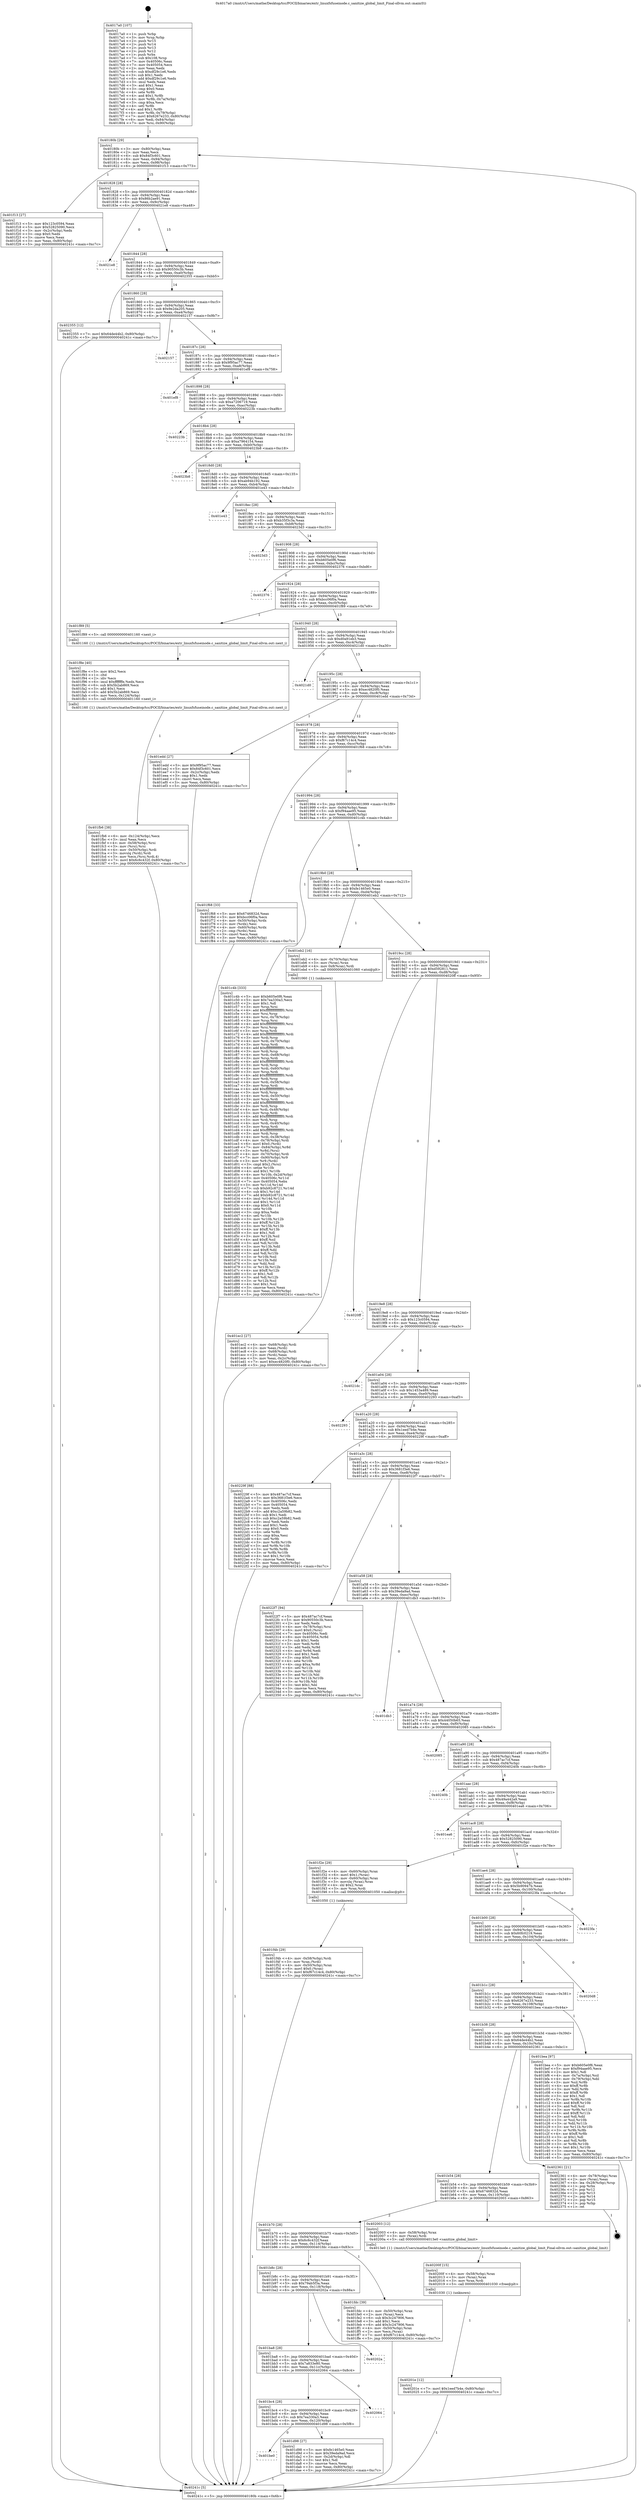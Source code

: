 digraph "0x4017a0" {
  label = "0x4017a0 (/mnt/c/Users/mathe/Desktop/tcc/POCII/binaries/extr_linuxfsfuseinode.c_sanitize_global_limit_Final-ollvm.out::main(0))"
  labelloc = "t"
  node[shape=record]

  Entry [label="",width=0.3,height=0.3,shape=circle,fillcolor=black,style=filled]
  "0x40180b" [label="{
     0x40180b [29]\l
     | [instrs]\l
     &nbsp;&nbsp;0x40180b \<+3\>: mov -0x80(%rbp),%eax\l
     &nbsp;&nbsp;0x40180e \<+2\>: mov %eax,%ecx\l
     &nbsp;&nbsp;0x401810 \<+6\>: sub $0x84f3c601,%ecx\l
     &nbsp;&nbsp;0x401816 \<+6\>: mov %eax,-0x94(%rbp)\l
     &nbsp;&nbsp;0x40181c \<+6\>: mov %ecx,-0x98(%rbp)\l
     &nbsp;&nbsp;0x401822 \<+6\>: je 0000000000401f13 \<main+0x773\>\l
  }"]
  "0x401f13" [label="{
     0x401f13 [27]\l
     | [instrs]\l
     &nbsp;&nbsp;0x401f13 \<+5\>: mov $0x123c0594,%eax\l
     &nbsp;&nbsp;0x401f18 \<+5\>: mov $0x52825090,%ecx\l
     &nbsp;&nbsp;0x401f1d \<+3\>: mov -0x2c(%rbp),%edx\l
     &nbsp;&nbsp;0x401f20 \<+3\>: cmp $0x0,%edx\l
     &nbsp;&nbsp;0x401f23 \<+3\>: cmove %ecx,%eax\l
     &nbsp;&nbsp;0x401f26 \<+3\>: mov %eax,-0x80(%rbp)\l
     &nbsp;&nbsp;0x401f29 \<+5\>: jmp 000000000040241c \<main+0xc7c\>\l
  }"]
  "0x401828" [label="{
     0x401828 [28]\l
     | [instrs]\l
     &nbsp;&nbsp;0x401828 \<+5\>: jmp 000000000040182d \<main+0x8d\>\l
     &nbsp;&nbsp;0x40182d \<+6\>: mov -0x94(%rbp),%eax\l
     &nbsp;&nbsp;0x401833 \<+5\>: sub $0x86b2ae91,%eax\l
     &nbsp;&nbsp;0x401838 \<+6\>: mov %eax,-0x9c(%rbp)\l
     &nbsp;&nbsp;0x40183e \<+6\>: je 00000000004021e8 \<main+0xa48\>\l
  }"]
  Exit [label="",width=0.3,height=0.3,shape=circle,fillcolor=black,style=filled,peripheries=2]
  "0x4021e8" [label="{
     0x4021e8\l
  }", style=dashed]
  "0x401844" [label="{
     0x401844 [28]\l
     | [instrs]\l
     &nbsp;&nbsp;0x401844 \<+5\>: jmp 0000000000401849 \<main+0xa9\>\l
     &nbsp;&nbsp;0x401849 \<+6\>: mov -0x94(%rbp),%eax\l
     &nbsp;&nbsp;0x40184f \<+5\>: sub $0x90550c3b,%eax\l
     &nbsp;&nbsp;0x401854 \<+6\>: mov %eax,-0xa0(%rbp)\l
     &nbsp;&nbsp;0x40185a \<+6\>: je 0000000000402355 \<main+0xbb5\>\l
  }"]
  "0x40201e" [label="{
     0x40201e [12]\l
     | [instrs]\l
     &nbsp;&nbsp;0x40201e \<+7\>: movl $0x1eed7b4e,-0x80(%rbp)\l
     &nbsp;&nbsp;0x402025 \<+5\>: jmp 000000000040241c \<main+0xc7c\>\l
  }"]
  "0x402355" [label="{
     0x402355 [12]\l
     | [instrs]\l
     &nbsp;&nbsp;0x402355 \<+7\>: movl $0x64de44b2,-0x80(%rbp)\l
     &nbsp;&nbsp;0x40235c \<+5\>: jmp 000000000040241c \<main+0xc7c\>\l
  }"]
  "0x401860" [label="{
     0x401860 [28]\l
     | [instrs]\l
     &nbsp;&nbsp;0x401860 \<+5\>: jmp 0000000000401865 \<main+0xc5\>\l
     &nbsp;&nbsp;0x401865 \<+6\>: mov -0x94(%rbp),%eax\l
     &nbsp;&nbsp;0x40186b \<+5\>: sub $0x9e2da205,%eax\l
     &nbsp;&nbsp;0x401870 \<+6\>: mov %eax,-0xa4(%rbp)\l
     &nbsp;&nbsp;0x401876 \<+6\>: je 0000000000402157 \<main+0x9b7\>\l
  }"]
  "0x40200f" [label="{
     0x40200f [15]\l
     | [instrs]\l
     &nbsp;&nbsp;0x40200f \<+4\>: mov -0x58(%rbp),%rax\l
     &nbsp;&nbsp;0x402013 \<+3\>: mov (%rax),%rax\l
     &nbsp;&nbsp;0x402016 \<+3\>: mov %rax,%rdi\l
     &nbsp;&nbsp;0x402019 \<+5\>: call 0000000000401030 \<free@plt\>\l
     | [calls]\l
     &nbsp;&nbsp;0x401030 \{1\} (unknown)\l
  }"]
  "0x402157" [label="{
     0x402157\l
  }", style=dashed]
  "0x40187c" [label="{
     0x40187c [28]\l
     | [instrs]\l
     &nbsp;&nbsp;0x40187c \<+5\>: jmp 0000000000401881 \<main+0xe1\>\l
     &nbsp;&nbsp;0x401881 \<+6\>: mov -0x94(%rbp),%eax\l
     &nbsp;&nbsp;0x401887 \<+5\>: sub $0x9f95ac77,%eax\l
     &nbsp;&nbsp;0x40188c \<+6\>: mov %eax,-0xa8(%rbp)\l
     &nbsp;&nbsp;0x401892 \<+6\>: je 0000000000401ef8 \<main+0x758\>\l
  }"]
  "0x401fb6" [label="{
     0x401fb6 [38]\l
     | [instrs]\l
     &nbsp;&nbsp;0x401fb6 \<+6\>: mov -0x124(%rbp),%ecx\l
     &nbsp;&nbsp;0x401fbc \<+3\>: imul %eax,%ecx\l
     &nbsp;&nbsp;0x401fbf \<+4\>: mov -0x58(%rbp),%rsi\l
     &nbsp;&nbsp;0x401fc3 \<+3\>: mov (%rsi),%rsi\l
     &nbsp;&nbsp;0x401fc6 \<+4\>: mov -0x50(%rbp),%rdi\l
     &nbsp;&nbsp;0x401fca \<+3\>: movslq (%rdi),%rdi\l
     &nbsp;&nbsp;0x401fcd \<+3\>: mov %ecx,(%rsi,%rdi,4)\l
     &nbsp;&nbsp;0x401fd0 \<+7\>: movl $0x6c6c432f,-0x80(%rbp)\l
     &nbsp;&nbsp;0x401fd7 \<+5\>: jmp 000000000040241c \<main+0xc7c\>\l
  }"]
  "0x401ef8" [label="{
     0x401ef8\l
  }", style=dashed]
  "0x401898" [label="{
     0x401898 [28]\l
     | [instrs]\l
     &nbsp;&nbsp;0x401898 \<+5\>: jmp 000000000040189d \<main+0xfd\>\l
     &nbsp;&nbsp;0x40189d \<+6\>: mov -0x94(%rbp),%eax\l
     &nbsp;&nbsp;0x4018a3 \<+5\>: sub $0xa7206719,%eax\l
     &nbsp;&nbsp;0x4018a8 \<+6\>: mov %eax,-0xac(%rbp)\l
     &nbsp;&nbsp;0x4018ae \<+6\>: je 000000000040223b \<main+0xa9b\>\l
  }"]
  "0x401f8e" [label="{
     0x401f8e [40]\l
     | [instrs]\l
     &nbsp;&nbsp;0x401f8e \<+5\>: mov $0x2,%ecx\l
     &nbsp;&nbsp;0x401f93 \<+1\>: cltd\l
     &nbsp;&nbsp;0x401f94 \<+2\>: idiv %ecx\l
     &nbsp;&nbsp;0x401f96 \<+6\>: imul $0xfffffffe,%edx,%ecx\l
     &nbsp;&nbsp;0x401f9c \<+6\>: sub $0x5b2ab869,%ecx\l
     &nbsp;&nbsp;0x401fa2 \<+3\>: add $0x1,%ecx\l
     &nbsp;&nbsp;0x401fa5 \<+6\>: add $0x5b2ab869,%ecx\l
     &nbsp;&nbsp;0x401fab \<+6\>: mov %ecx,-0x124(%rbp)\l
     &nbsp;&nbsp;0x401fb1 \<+5\>: call 0000000000401160 \<next_i\>\l
     | [calls]\l
     &nbsp;&nbsp;0x401160 \{1\} (/mnt/c/Users/mathe/Desktop/tcc/POCII/binaries/extr_linuxfsfuseinode.c_sanitize_global_limit_Final-ollvm.out::next_i)\l
  }"]
  "0x40223b" [label="{
     0x40223b\l
  }", style=dashed]
  "0x4018b4" [label="{
     0x4018b4 [28]\l
     | [instrs]\l
     &nbsp;&nbsp;0x4018b4 \<+5\>: jmp 00000000004018b9 \<main+0x119\>\l
     &nbsp;&nbsp;0x4018b9 \<+6\>: mov -0x94(%rbp),%eax\l
     &nbsp;&nbsp;0x4018bf \<+5\>: sub $0xa7964154,%eax\l
     &nbsp;&nbsp;0x4018c4 \<+6\>: mov %eax,-0xb0(%rbp)\l
     &nbsp;&nbsp;0x4018ca \<+6\>: je 00000000004023b8 \<main+0xc18\>\l
  }"]
  "0x401f4b" [label="{
     0x401f4b [29]\l
     | [instrs]\l
     &nbsp;&nbsp;0x401f4b \<+4\>: mov -0x58(%rbp),%rdi\l
     &nbsp;&nbsp;0x401f4f \<+3\>: mov %rax,(%rdi)\l
     &nbsp;&nbsp;0x401f52 \<+4\>: mov -0x50(%rbp),%rax\l
     &nbsp;&nbsp;0x401f56 \<+6\>: movl $0x0,(%rax)\l
     &nbsp;&nbsp;0x401f5c \<+7\>: movl $0xf67c14c4,-0x80(%rbp)\l
     &nbsp;&nbsp;0x401f63 \<+5\>: jmp 000000000040241c \<main+0xc7c\>\l
  }"]
  "0x4023b8" [label="{
     0x4023b8\l
  }", style=dashed]
  "0x4018d0" [label="{
     0x4018d0 [28]\l
     | [instrs]\l
     &nbsp;&nbsp;0x4018d0 \<+5\>: jmp 00000000004018d5 \<main+0x135\>\l
     &nbsp;&nbsp;0x4018d5 \<+6\>: mov -0x94(%rbp),%eax\l
     &nbsp;&nbsp;0x4018db \<+5\>: sub $0xab94b192,%eax\l
     &nbsp;&nbsp;0x4018e0 \<+6\>: mov %eax,-0xb4(%rbp)\l
     &nbsp;&nbsp;0x4018e6 \<+6\>: je 0000000000401e43 \<main+0x6a3\>\l
  }"]
  "0x401ec2" [label="{
     0x401ec2 [27]\l
     | [instrs]\l
     &nbsp;&nbsp;0x401ec2 \<+4\>: mov -0x68(%rbp),%rdi\l
     &nbsp;&nbsp;0x401ec6 \<+2\>: mov %eax,(%rdi)\l
     &nbsp;&nbsp;0x401ec8 \<+4\>: mov -0x68(%rbp),%rdi\l
     &nbsp;&nbsp;0x401ecc \<+2\>: mov (%rdi),%eax\l
     &nbsp;&nbsp;0x401ece \<+3\>: mov %eax,-0x2c(%rbp)\l
     &nbsp;&nbsp;0x401ed1 \<+7\>: movl $0xec4820f0,-0x80(%rbp)\l
     &nbsp;&nbsp;0x401ed8 \<+5\>: jmp 000000000040241c \<main+0xc7c\>\l
  }"]
  "0x401e43" [label="{
     0x401e43\l
  }", style=dashed]
  "0x4018ec" [label="{
     0x4018ec [28]\l
     | [instrs]\l
     &nbsp;&nbsp;0x4018ec \<+5\>: jmp 00000000004018f1 \<main+0x151\>\l
     &nbsp;&nbsp;0x4018f1 \<+6\>: mov -0x94(%rbp),%eax\l
     &nbsp;&nbsp;0x4018f7 \<+5\>: sub $0xb35f3c3a,%eax\l
     &nbsp;&nbsp;0x4018fc \<+6\>: mov %eax,-0xb8(%rbp)\l
     &nbsp;&nbsp;0x401902 \<+6\>: je 00000000004023d3 \<main+0xc33\>\l
  }"]
  "0x401be0" [label="{
     0x401be0\l
  }", style=dashed]
  "0x4023d3" [label="{
     0x4023d3\l
  }", style=dashed]
  "0x401908" [label="{
     0x401908 [28]\l
     | [instrs]\l
     &nbsp;&nbsp;0x401908 \<+5\>: jmp 000000000040190d \<main+0x16d\>\l
     &nbsp;&nbsp;0x40190d \<+6\>: mov -0x94(%rbp),%eax\l
     &nbsp;&nbsp;0x401913 \<+5\>: sub $0xb605e0f6,%eax\l
     &nbsp;&nbsp;0x401918 \<+6\>: mov %eax,-0xbc(%rbp)\l
     &nbsp;&nbsp;0x40191e \<+6\>: je 0000000000402376 \<main+0xbd6\>\l
  }"]
  "0x401d98" [label="{
     0x401d98 [27]\l
     | [instrs]\l
     &nbsp;&nbsp;0x401d98 \<+5\>: mov $0xfe1465e0,%eax\l
     &nbsp;&nbsp;0x401d9d \<+5\>: mov $0x39eda9ad,%ecx\l
     &nbsp;&nbsp;0x401da2 \<+3\>: mov -0x2d(%rbp),%dl\l
     &nbsp;&nbsp;0x401da5 \<+3\>: test $0x1,%dl\l
     &nbsp;&nbsp;0x401da8 \<+3\>: cmovne %ecx,%eax\l
     &nbsp;&nbsp;0x401dab \<+3\>: mov %eax,-0x80(%rbp)\l
     &nbsp;&nbsp;0x401dae \<+5\>: jmp 000000000040241c \<main+0xc7c\>\l
  }"]
  "0x402376" [label="{
     0x402376\l
  }", style=dashed]
  "0x401924" [label="{
     0x401924 [28]\l
     | [instrs]\l
     &nbsp;&nbsp;0x401924 \<+5\>: jmp 0000000000401929 \<main+0x189\>\l
     &nbsp;&nbsp;0x401929 \<+6\>: mov -0x94(%rbp),%eax\l
     &nbsp;&nbsp;0x40192f \<+5\>: sub $0xbcc06f0a,%eax\l
     &nbsp;&nbsp;0x401934 \<+6\>: mov %eax,-0xc0(%rbp)\l
     &nbsp;&nbsp;0x40193a \<+6\>: je 0000000000401f89 \<main+0x7e9\>\l
  }"]
  "0x401bc4" [label="{
     0x401bc4 [28]\l
     | [instrs]\l
     &nbsp;&nbsp;0x401bc4 \<+5\>: jmp 0000000000401bc9 \<main+0x429\>\l
     &nbsp;&nbsp;0x401bc9 \<+6\>: mov -0x94(%rbp),%eax\l
     &nbsp;&nbsp;0x401bcf \<+5\>: sub $0x7ea330a3,%eax\l
     &nbsp;&nbsp;0x401bd4 \<+6\>: mov %eax,-0x120(%rbp)\l
     &nbsp;&nbsp;0x401bda \<+6\>: je 0000000000401d98 \<main+0x5f8\>\l
  }"]
  "0x401f89" [label="{
     0x401f89 [5]\l
     | [instrs]\l
     &nbsp;&nbsp;0x401f89 \<+5\>: call 0000000000401160 \<next_i\>\l
     | [calls]\l
     &nbsp;&nbsp;0x401160 \{1\} (/mnt/c/Users/mathe/Desktop/tcc/POCII/binaries/extr_linuxfsfuseinode.c_sanitize_global_limit_Final-ollvm.out::next_i)\l
  }"]
  "0x401940" [label="{
     0x401940 [28]\l
     | [instrs]\l
     &nbsp;&nbsp;0x401940 \<+5\>: jmp 0000000000401945 \<main+0x1a5\>\l
     &nbsp;&nbsp;0x401945 \<+6\>: mov -0x94(%rbp),%eax\l
     &nbsp;&nbsp;0x40194b \<+5\>: sub $0xd0a91eb3,%eax\l
     &nbsp;&nbsp;0x401950 \<+6\>: mov %eax,-0xc4(%rbp)\l
     &nbsp;&nbsp;0x401956 \<+6\>: je 00000000004021d0 \<main+0xa30\>\l
  }"]
  "0x402064" [label="{
     0x402064\l
  }", style=dashed]
  "0x4021d0" [label="{
     0x4021d0\l
  }", style=dashed]
  "0x40195c" [label="{
     0x40195c [28]\l
     | [instrs]\l
     &nbsp;&nbsp;0x40195c \<+5\>: jmp 0000000000401961 \<main+0x1c1\>\l
     &nbsp;&nbsp;0x401961 \<+6\>: mov -0x94(%rbp),%eax\l
     &nbsp;&nbsp;0x401967 \<+5\>: sub $0xec4820f0,%eax\l
     &nbsp;&nbsp;0x40196c \<+6\>: mov %eax,-0xc8(%rbp)\l
     &nbsp;&nbsp;0x401972 \<+6\>: je 0000000000401edd \<main+0x73d\>\l
  }"]
  "0x401ba8" [label="{
     0x401ba8 [28]\l
     | [instrs]\l
     &nbsp;&nbsp;0x401ba8 \<+5\>: jmp 0000000000401bad \<main+0x40d\>\l
     &nbsp;&nbsp;0x401bad \<+6\>: mov -0x94(%rbp),%eax\l
     &nbsp;&nbsp;0x401bb3 \<+5\>: sub $0x7a833e80,%eax\l
     &nbsp;&nbsp;0x401bb8 \<+6\>: mov %eax,-0x11c(%rbp)\l
     &nbsp;&nbsp;0x401bbe \<+6\>: je 0000000000402064 \<main+0x8c4\>\l
  }"]
  "0x401edd" [label="{
     0x401edd [27]\l
     | [instrs]\l
     &nbsp;&nbsp;0x401edd \<+5\>: mov $0x9f95ac77,%eax\l
     &nbsp;&nbsp;0x401ee2 \<+5\>: mov $0x84f3c601,%ecx\l
     &nbsp;&nbsp;0x401ee7 \<+3\>: mov -0x2c(%rbp),%edx\l
     &nbsp;&nbsp;0x401eea \<+3\>: cmp $0x1,%edx\l
     &nbsp;&nbsp;0x401eed \<+3\>: cmovl %ecx,%eax\l
     &nbsp;&nbsp;0x401ef0 \<+3\>: mov %eax,-0x80(%rbp)\l
     &nbsp;&nbsp;0x401ef3 \<+5\>: jmp 000000000040241c \<main+0xc7c\>\l
  }"]
  "0x401978" [label="{
     0x401978 [28]\l
     | [instrs]\l
     &nbsp;&nbsp;0x401978 \<+5\>: jmp 000000000040197d \<main+0x1dd\>\l
     &nbsp;&nbsp;0x40197d \<+6\>: mov -0x94(%rbp),%eax\l
     &nbsp;&nbsp;0x401983 \<+5\>: sub $0xf67c14c4,%eax\l
     &nbsp;&nbsp;0x401988 \<+6\>: mov %eax,-0xcc(%rbp)\l
     &nbsp;&nbsp;0x40198e \<+6\>: je 0000000000401f68 \<main+0x7c8\>\l
  }"]
  "0x40202a" [label="{
     0x40202a\l
  }", style=dashed]
  "0x401f68" [label="{
     0x401f68 [33]\l
     | [instrs]\l
     &nbsp;&nbsp;0x401f68 \<+5\>: mov $0x6746832d,%eax\l
     &nbsp;&nbsp;0x401f6d \<+5\>: mov $0xbcc06f0a,%ecx\l
     &nbsp;&nbsp;0x401f72 \<+4\>: mov -0x50(%rbp),%rdx\l
     &nbsp;&nbsp;0x401f76 \<+2\>: mov (%rdx),%esi\l
     &nbsp;&nbsp;0x401f78 \<+4\>: mov -0x60(%rbp),%rdx\l
     &nbsp;&nbsp;0x401f7c \<+2\>: cmp (%rdx),%esi\l
     &nbsp;&nbsp;0x401f7e \<+3\>: cmovl %ecx,%eax\l
     &nbsp;&nbsp;0x401f81 \<+3\>: mov %eax,-0x80(%rbp)\l
     &nbsp;&nbsp;0x401f84 \<+5\>: jmp 000000000040241c \<main+0xc7c\>\l
  }"]
  "0x401994" [label="{
     0x401994 [28]\l
     | [instrs]\l
     &nbsp;&nbsp;0x401994 \<+5\>: jmp 0000000000401999 \<main+0x1f9\>\l
     &nbsp;&nbsp;0x401999 \<+6\>: mov -0x94(%rbp),%eax\l
     &nbsp;&nbsp;0x40199f \<+5\>: sub $0xf94aae95,%eax\l
     &nbsp;&nbsp;0x4019a4 \<+6\>: mov %eax,-0xd0(%rbp)\l
     &nbsp;&nbsp;0x4019aa \<+6\>: je 0000000000401c4b \<main+0x4ab\>\l
  }"]
  "0x401b8c" [label="{
     0x401b8c [28]\l
     | [instrs]\l
     &nbsp;&nbsp;0x401b8c \<+5\>: jmp 0000000000401b91 \<main+0x3f1\>\l
     &nbsp;&nbsp;0x401b91 \<+6\>: mov -0x94(%rbp),%eax\l
     &nbsp;&nbsp;0x401b97 \<+5\>: sub $0x79ab5f3a,%eax\l
     &nbsp;&nbsp;0x401b9c \<+6\>: mov %eax,-0x118(%rbp)\l
     &nbsp;&nbsp;0x401ba2 \<+6\>: je 000000000040202a \<main+0x88a\>\l
  }"]
  "0x401c4b" [label="{
     0x401c4b [333]\l
     | [instrs]\l
     &nbsp;&nbsp;0x401c4b \<+5\>: mov $0xb605e0f6,%eax\l
     &nbsp;&nbsp;0x401c50 \<+5\>: mov $0x7ea330a3,%ecx\l
     &nbsp;&nbsp;0x401c55 \<+2\>: mov $0x1,%dl\l
     &nbsp;&nbsp;0x401c57 \<+3\>: mov %rsp,%rsi\l
     &nbsp;&nbsp;0x401c5a \<+4\>: add $0xfffffffffffffff0,%rsi\l
     &nbsp;&nbsp;0x401c5e \<+3\>: mov %rsi,%rsp\l
     &nbsp;&nbsp;0x401c61 \<+4\>: mov %rsi,-0x78(%rbp)\l
     &nbsp;&nbsp;0x401c65 \<+3\>: mov %rsp,%rsi\l
     &nbsp;&nbsp;0x401c68 \<+4\>: add $0xfffffffffffffff0,%rsi\l
     &nbsp;&nbsp;0x401c6c \<+3\>: mov %rsi,%rsp\l
     &nbsp;&nbsp;0x401c6f \<+3\>: mov %rsp,%rdi\l
     &nbsp;&nbsp;0x401c72 \<+4\>: add $0xfffffffffffffff0,%rdi\l
     &nbsp;&nbsp;0x401c76 \<+3\>: mov %rdi,%rsp\l
     &nbsp;&nbsp;0x401c79 \<+4\>: mov %rdi,-0x70(%rbp)\l
     &nbsp;&nbsp;0x401c7d \<+3\>: mov %rsp,%rdi\l
     &nbsp;&nbsp;0x401c80 \<+4\>: add $0xfffffffffffffff0,%rdi\l
     &nbsp;&nbsp;0x401c84 \<+3\>: mov %rdi,%rsp\l
     &nbsp;&nbsp;0x401c87 \<+4\>: mov %rdi,-0x68(%rbp)\l
     &nbsp;&nbsp;0x401c8b \<+3\>: mov %rsp,%rdi\l
     &nbsp;&nbsp;0x401c8e \<+4\>: add $0xfffffffffffffff0,%rdi\l
     &nbsp;&nbsp;0x401c92 \<+3\>: mov %rdi,%rsp\l
     &nbsp;&nbsp;0x401c95 \<+4\>: mov %rdi,-0x60(%rbp)\l
     &nbsp;&nbsp;0x401c99 \<+3\>: mov %rsp,%rdi\l
     &nbsp;&nbsp;0x401c9c \<+4\>: add $0xfffffffffffffff0,%rdi\l
     &nbsp;&nbsp;0x401ca0 \<+3\>: mov %rdi,%rsp\l
     &nbsp;&nbsp;0x401ca3 \<+4\>: mov %rdi,-0x58(%rbp)\l
     &nbsp;&nbsp;0x401ca7 \<+3\>: mov %rsp,%rdi\l
     &nbsp;&nbsp;0x401caa \<+4\>: add $0xfffffffffffffff0,%rdi\l
     &nbsp;&nbsp;0x401cae \<+3\>: mov %rdi,%rsp\l
     &nbsp;&nbsp;0x401cb1 \<+4\>: mov %rdi,-0x50(%rbp)\l
     &nbsp;&nbsp;0x401cb5 \<+3\>: mov %rsp,%rdi\l
     &nbsp;&nbsp;0x401cb8 \<+4\>: add $0xfffffffffffffff0,%rdi\l
     &nbsp;&nbsp;0x401cbc \<+3\>: mov %rdi,%rsp\l
     &nbsp;&nbsp;0x401cbf \<+4\>: mov %rdi,-0x48(%rbp)\l
     &nbsp;&nbsp;0x401cc3 \<+3\>: mov %rsp,%rdi\l
     &nbsp;&nbsp;0x401cc6 \<+4\>: add $0xfffffffffffffff0,%rdi\l
     &nbsp;&nbsp;0x401cca \<+3\>: mov %rdi,%rsp\l
     &nbsp;&nbsp;0x401ccd \<+4\>: mov %rdi,-0x40(%rbp)\l
     &nbsp;&nbsp;0x401cd1 \<+3\>: mov %rsp,%rdi\l
     &nbsp;&nbsp;0x401cd4 \<+4\>: add $0xfffffffffffffff0,%rdi\l
     &nbsp;&nbsp;0x401cd8 \<+3\>: mov %rdi,%rsp\l
     &nbsp;&nbsp;0x401cdb \<+4\>: mov %rdi,-0x38(%rbp)\l
     &nbsp;&nbsp;0x401cdf \<+4\>: mov -0x78(%rbp),%rdi\l
     &nbsp;&nbsp;0x401ce3 \<+6\>: movl $0x0,(%rdi)\l
     &nbsp;&nbsp;0x401ce9 \<+7\>: mov -0x84(%rbp),%r8d\l
     &nbsp;&nbsp;0x401cf0 \<+3\>: mov %r8d,(%rsi)\l
     &nbsp;&nbsp;0x401cf3 \<+4\>: mov -0x70(%rbp),%rdi\l
     &nbsp;&nbsp;0x401cf7 \<+7\>: mov -0x90(%rbp),%r9\l
     &nbsp;&nbsp;0x401cfe \<+3\>: mov %r9,(%rdi)\l
     &nbsp;&nbsp;0x401d01 \<+3\>: cmpl $0x2,(%rsi)\l
     &nbsp;&nbsp;0x401d04 \<+4\>: setne %r10b\l
     &nbsp;&nbsp;0x401d08 \<+4\>: and $0x1,%r10b\l
     &nbsp;&nbsp;0x401d0c \<+4\>: mov %r10b,-0x2d(%rbp)\l
     &nbsp;&nbsp;0x401d10 \<+8\>: mov 0x40506c,%r11d\l
     &nbsp;&nbsp;0x401d18 \<+7\>: mov 0x405054,%ebx\l
     &nbsp;&nbsp;0x401d1f \<+3\>: mov %r11d,%r14d\l
     &nbsp;&nbsp;0x401d22 \<+7\>: sub $0xb92c8721,%r14d\l
     &nbsp;&nbsp;0x401d29 \<+4\>: sub $0x1,%r14d\l
     &nbsp;&nbsp;0x401d2d \<+7\>: add $0xb92c8721,%r14d\l
     &nbsp;&nbsp;0x401d34 \<+4\>: imul %r14d,%r11d\l
     &nbsp;&nbsp;0x401d38 \<+4\>: and $0x1,%r11d\l
     &nbsp;&nbsp;0x401d3c \<+4\>: cmp $0x0,%r11d\l
     &nbsp;&nbsp;0x401d40 \<+4\>: sete %r10b\l
     &nbsp;&nbsp;0x401d44 \<+3\>: cmp $0xa,%ebx\l
     &nbsp;&nbsp;0x401d47 \<+4\>: setl %r15b\l
     &nbsp;&nbsp;0x401d4b \<+3\>: mov %r10b,%r12b\l
     &nbsp;&nbsp;0x401d4e \<+4\>: xor $0xff,%r12b\l
     &nbsp;&nbsp;0x401d52 \<+3\>: mov %r15b,%r13b\l
     &nbsp;&nbsp;0x401d55 \<+4\>: xor $0xff,%r13b\l
     &nbsp;&nbsp;0x401d59 \<+3\>: xor $0x1,%dl\l
     &nbsp;&nbsp;0x401d5c \<+3\>: mov %r12b,%sil\l
     &nbsp;&nbsp;0x401d5f \<+4\>: and $0xff,%sil\l
     &nbsp;&nbsp;0x401d63 \<+3\>: and %dl,%r10b\l
     &nbsp;&nbsp;0x401d66 \<+3\>: mov %r13b,%dil\l
     &nbsp;&nbsp;0x401d69 \<+4\>: and $0xff,%dil\l
     &nbsp;&nbsp;0x401d6d \<+3\>: and %dl,%r15b\l
     &nbsp;&nbsp;0x401d70 \<+3\>: or %r10b,%sil\l
     &nbsp;&nbsp;0x401d73 \<+3\>: or %r15b,%dil\l
     &nbsp;&nbsp;0x401d76 \<+3\>: xor %dil,%sil\l
     &nbsp;&nbsp;0x401d79 \<+3\>: or %r13b,%r12b\l
     &nbsp;&nbsp;0x401d7c \<+4\>: xor $0xff,%r12b\l
     &nbsp;&nbsp;0x401d80 \<+3\>: or $0x1,%dl\l
     &nbsp;&nbsp;0x401d83 \<+3\>: and %dl,%r12b\l
     &nbsp;&nbsp;0x401d86 \<+3\>: or %r12b,%sil\l
     &nbsp;&nbsp;0x401d89 \<+4\>: test $0x1,%sil\l
     &nbsp;&nbsp;0x401d8d \<+3\>: cmovne %ecx,%eax\l
     &nbsp;&nbsp;0x401d90 \<+3\>: mov %eax,-0x80(%rbp)\l
     &nbsp;&nbsp;0x401d93 \<+5\>: jmp 000000000040241c \<main+0xc7c\>\l
  }"]
  "0x4019b0" [label="{
     0x4019b0 [28]\l
     | [instrs]\l
     &nbsp;&nbsp;0x4019b0 \<+5\>: jmp 00000000004019b5 \<main+0x215\>\l
     &nbsp;&nbsp;0x4019b5 \<+6\>: mov -0x94(%rbp),%eax\l
     &nbsp;&nbsp;0x4019bb \<+5\>: sub $0xfe1465e0,%eax\l
     &nbsp;&nbsp;0x4019c0 \<+6\>: mov %eax,-0xd4(%rbp)\l
     &nbsp;&nbsp;0x4019c6 \<+6\>: je 0000000000401eb2 \<main+0x712\>\l
  }"]
  "0x401fdc" [label="{
     0x401fdc [39]\l
     | [instrs]\l
     &nbsp;&nbsp;0x401fdc \<+4\>: mov -0x50(%rbp),%rax\l
     &nbsp;&nbsp;0x401fe0 \<+2\>: mov (%rax),%ecx\l
     &nbsp;&nbsp;0x401fe2 \<+6\>: sub $0x3c247906,%ecx\l
     &nbsp;&nbsp;0x401fe8 \<+3\>: add $0x1,%ecx\l
     &nbsp;&nbsp;0x401feb \<+6\>: add $0x3c247906,%ecx\l
     &nbsp;&nbsp;0x401ff1 \<+4\>: mov -0x50(%rbp),%rax\l
     &nbsp;&nbsp;0x401ff5 \<+2\>: mov %ecx,(%rax)\l
     &nbsp;&nbsp;0x401ff7 \<+7\>: movl $0xf67c14c4,-0x80(%rbp)\l
     &nbsp;&nbsp;0x401ffe \<+5\>: jmp 000000000040241c \<main+0xc7c\>\l
  }"]
  "0x401eb2" [label="{
     0x401eb2 [16]\l
     | [instrs]\l
     &nbsp;&nbsp;0x401eb2 \<+4\>: mov -0x70(%rbp),%rax\l
     &nbsp;&nbsp;0x401eb6 \<+3\>: mov (%rax),%rax\l
     &nbsp;&nbsp;0x401eb9 \<+4\>: mov 0x8(%rax),%rdi\l
     &nbsp;&nbsp;0x401ebd \<+5\>: call 0000000000401060 \<atoi@plt\>\l
     | [calls]\l
     &nbsp;&nbsp;0x401060 \{1\} (unknown)\l
  }"]
  "0x4019cc" [label="{
     0x4019cc [28]\l
     | [instrs]\l
     &nbsp;&nbsp;0x4019cc \<+5\>: jmp 00000000004019d1 \<main+0x231\>\l
     &nbsp;&nbsp;0x4019d1 \<+6\>: mov -0x94(%rbp),%eax\l
     &nbsp;&nbsp;0x4019d7 \<+5\>: sub $0xd592811,%eax\l
     &nbsp;&nbsp;0x4019dc \<+6\>: mov %eax,-0xd8(%rbp)\l
     &nbsp;&nbsp;0x4019e2 \<+6\>: je 00000000004020ff \<main+0x95f\>\l
  }"]
  "0x401b70" [label="{
     0x401b70 [28]\l
     | [instrs]\l
     &nbsp;&nbsp;0x401b70 \<+5\>: jmp 0000000000401b75 \<main+0x3d5\>\l
     &nbsp;&nbsp;0x401b75 \<+6\>: mov -0x94(%rbp),%eax\l
     &nbsp;&nbsp;0x401b7b \<+5\>: sub $0x6c6c432f,%eax\l
     &nbsp;&nbsp;0x401b80 \<+6\>: mov %eax,-0x114(%rbp)\l
     &nbsp;&nbsp;0x401b86 \<+6\>: je 0000000000401fdc \<main+0x83c\>\l
  }"]
  "0x4020ff" [label="{
     0x4020ff\l
  }", style=dashed]
  "0x4019e8" [label="{
     0x4019e8 [28]\l
     | [instrs]\l
     &nbsp;&nbsp;0x4019e8 \<+5\>: jmp 00000000004019ed \<main+0x24d\>\l
     &nbsp;&nbsp;0x4019ed \<+6\>: mov -0x94(%rbp),%eax\l
     &nbsp;&nbsp;0x4019f3 \<+5\>: sub $0x123c0594,%eax\l
     &nbsp;&nbsp;0x4019f8 \<+6\>: mov %eax,-0xdc(%rbp)\l
     &nbsp;&nbsp;0x4019fe \<+6\>: je 00000000004021dc \<main+0xa3c\>\l
  }"]
  "0x402003" [label="{
     0x402003 [12]\l
     | [instrs]\l
     &nbsp;&nbsp;0x402003 \<+4\>: mov -0x58(%rbp),%rax\l
     &nbsp;&nbsp;0x402007 \<+3\>: mov (%rax),%rdi\l
     &nbsp;&nbsp;0x40200a \<+5\>: call 00000000004013e0 \<sanitize_global_limit\>\l
     | [calls]\l
     &nbsp;&nbsp;0x4013e0 \{1\} (/mnt/c/Users/mathe/Desktop/tcc/POCII/binaries/extr_linuxfsfuseinode.c_sanitize_global_limit_Final-ollvm.out::sanitize_global_limit)\l
  }"]
  "0x4021dc" [label="{
     0x4021dc\l
  }", style=dashed]
  "0x401a04" [label="{
     0x401a04 [28]\l
     | [instrs]\l
     &nbsp;&nbsp;0x401a04 \<+5\>: jmp 0000000000401a09 \<main+0x269\>\l
     &nbsp;&nbsp;0x401a09 \<+6\>: mov -0x94(%rbp),%eax\l
     &nbsp;&nbsp;0x401a0f \<+5\>: sub $0x1453a489,%eax\l
     &nbsp;&nbsp;0x401a14 \<+6\>: mov %eax,-0xe0(%rbp)\l
     &nbsp;&nbsp;0x401a1a \<+6\>: je 0000000000402293 \<main+0xaf3\>\l
  }"]
  "0x401b54" [label="{
     0x401b54 [28]\l
     | [instrs]\l
     &nbsp;&nbsp;0x401b54 \<+5\>: jmp 0000000000401b59 \<main+0x3b9\>\l
     &nbsp;&nbsp;0x401b59 \<+6\>: mov -0x94(%rbp),%eax\l
     &nbsp;&nbsp;0x401b5f \<+5\>: sub $0x6746832d,%eax\l
     &nbsp;&nbsp;0x401b64 \<+6\>: mov %eax,-0x110(%rbp)\l
     &nbsp;&nbsp;0x401b6a \<+6\>: je 0000000000402003 \<main+0x863\>\l
  }"]
  "0x402293" [label="{
     0x402293\l
  }", style=dashed]
  "0x401a20" [label="{
     0x401a20 [28]\l
     | [instrs]\l
     &nbsp;&nbsp;0x401a20 \<+5\>: jmp 0000000000401a25 \<main+0x285\>\l
     &nbsp;&nbsp;0x401a25 \<+6\>: mov -0x94(%rbp),%eax\l
     &nbsp;&nbsp;0x401a2b \<+5\>: sub $0x1eed7b4e,%eax\l
     &nbsp;&nbsp;0x401a30 \<+6\>: mov %eax,-0xe4(%rbp)\l
     &nbsp;&nbsp;0x401a36 \<+6\>: je 000000000040229f \<main+0xaff\>\l
  }"]
  "0x402361" [label="{
     0x402361 [21]\l
     | [instrs]\l
     &nbsp;&nbsp;0x402361 \<+4\>: mov -0x78(%rbp),%rax\l
     &nbsp;&nbsp;0x402365 \<+2\>: mov (%rax),%eax\l
     &nbsp;&nbsp;0x402367 \<+4\>: lea -0x28(%rbp),%rsp\l
     &nbsp;&nbsp;0x40236b \<+1\>: pop %rbx\l
     &nbsp;&nbsp;0x40236c \<+2\>: pop %r12\l
     &nbsp;&nbsp;0x40236e \<+2\>: pop %r13\l
     &nbsp;&nbsp;0x402370 \<+2\>: pop %r14\l
     &nbsp;&nbsp;0x402372 \<+2\>: pop %r15\l
     &nbsp;&nbsp;0x402374 \<+1\>: pop %rbp\l
     &nbsp;&nbsp;0x402375 \<+1\>: ret\l
  }"]
  "0x40229f" [label="{
     0x40229f [88]\l
     | [instrs]\l
     &nbsp;&nbsp;0x40229f \<+5\>: mov $0x487ac7cf,%eax\l
     &nbsp;&nbsp;0x4022a4 \<+5\>: mov $0x3681f3e6,%ecx\l
     &nbsp;&nbsp;0x4022a9 \<+7\>: mov 0x40506c,%edx\l
     &nbsp;&nbsp;0x4022b0 \<+7\>: mov 0x405054,%esi\l
     &nbsp;&nbsp;0x4022b7 \<+2\>: mov %edx,%edi\l
     &nbsp;&nbsp;0x4022b9 \<+6\>: add $0xc2a59b82,%edi\l
     &nbsp;&nbsp;0x4022bf \<+3\>: sub $0x1,%edi\l
     &nbsp;&nbsp;0x4022c2 \<+6\>: sub $0xc2a59b82,%edi\l
     &nbsp;&nbsp;0x4022c8 \<+3\>: imul %edi,%edx\l
     &nbsp;&nbsp;0x4022cb \<+3\>: and $0x1,%edx\l
     &nbsp;&nbsp;0x4022ce \<+3\>: cmp $0x0,%edx\l
     &nbsp;&nbsp;0x4022d1 \<+4\>: sete %r8b\l
     &nbsp;&nbsp;0x4022d5 \<+3\>: cmp $0xa,%esi\l
     &nbsp;&nbsp;0x4022d8 \<+4\>: setl %r9b\l
     &nbsp;&nbsp;0x4022dc \<+3\>: mov %r8b,%r10b\l
     &nbsp;&nbsp;0x4022df \<+3\>: and %r9b,%r10b\l
     &nbsp;&nbsp;0x4022e2 \<+3\>: xor %r9b,%r8b\l
     &nbsp;&nbsp;0x4022e5 \<+3\>: or %r8b,%r10b\l
     &nbsp;&nbsp;0x4022e8 \<+4\>: test $0x1,%r10b\l
     &nbsp;&nbsp;0x4022ec \<+3\>: cmovne %ecx,%eax\l
     &nbsp;&nbsp;0x4022ef \<+3\>: mov %eax,-0x80(%rbp)\l
     &nbsp;&nbsp;0x4022f2 \<+5\>: jmp 000000000040241c \<main+0xc7c\>\l
  }"]
  "0x401a3c" [label="{
     0x401a3c [28]\l
     | [instrs]\l
     &nbsp;&nbsp;0x401a3c \<+5\>: jmp 0000000000401a41 \<main+0x2a1\>\l
     &nbsp;&nbsp;0x401a41 \<+6\>: mov -0x94(%rbp),%eax\l
     &nbsp;&nbsp;0x401a47 \<+5\>: sub $0x3681f3e6,%eax\l
     &nbsp;&nbsp;0x401a4c \<+6\>: mov %eax,-0xe8(%rbp)\l
     &nbsp;&nbsp;0x401a52 \<+6\>: je 00000000004022f7 \<main+0xb57\>\l
  }"]
  "0x4017a0" [label="{
     0x4017a0 [107]\l
     | [instrs]\l
     &nbsp;&nbsp;0x4017a0 \<+1\>: push %rbp\l
     &nbsp;&nbsp;0x4017a1 \<+3\>: mov %rsp,%rbp\l
     &nbsp;&nbsp;0x4017a4 \<+2\>: push %r15\l
     &nbsp;&nbsp;0x4017a6 \<+2\>: push %r14\l
     &nbsp;&nbsp;0x4017a8 \<+2\>: push %r13\l
     &nbsp;&nbsp;0x4017aa \<+2\>: push %r12\l
     &nbsp;&nbsp;0x4017ac \<+1\>: push %rbx\l
     &nbsp;&nbsp;0x4017ad \<+7\>: sub $0x108,%rsp\l
     &nbsp;&nbsp;0x4017b4 \<+7\>: mov 0x40506c,%eax\l
     &nbsp;&nbsp;0x4017bb \<+7\>: mov 0x405054,%ecx\l
     &nbsp;&nbsp;0x4017c2 \<+2\>: mov %eax,%edx\l
     &nbsp;&nbsp;0x4017c4 \<+6\>: sub $0xdf29c1e6,%edx\l
     &nbsp;&nbsp;0x4017ca \<+3\>: sub $0x1,%edx\l
     &nbsp;&nbsp;0x4017cd \<+6\>: add $0xdf29c1e6,%edx\l
     &nbsp;&nbsp;0x4017d3 \<+3\>: imul %edx,%eax\l
     &nbsp;&nbsp;0x4017d6 \<+3\>: and $0x1,%eax\l
     &nbsp;&nbsp;0x4017d9 \<+3\>: cmp $0x0,%eax\l
     &nbsp;&nbsp;0x4017dc \<+4\>: sete %r8b\l
     &nbsp;&nbsp;0x4017e0 \<+4\>: and $0x1,%r8b\l
     &nbsp;&nbsp;0x4017e4 \<+4\>: mov %r8b,-0x7a(%rbp)\l
     &nbsp;&nbsp;0x4017e8 \<+3\>: cmp $0xa,%ecx\l
     &nbsp;&nbsp;0x4017eb \<+4\>: setl %r8b\l
     &nbsp;&nbsp;0x4017ef \<+4\>: and $0x1,%r8b\l
     &nbsp;&nbsp;0x4017f3 \<+4\>: mov %r8b,-0x79(%rbp)\l
     &nbsp;&nbsp;0x4017f7 \<+7\>: movl $0x6267e233,-0x80(%rbp)\l
     &nbsp;&nbsp;0x4017fe \<+6\>: mov %edi,-0x84(%rbp)\l
     &nbsp;&nbsp;0x401804 \<+7\>: mov %rsi,-0x90(%rbp)\l
  }"]
  "0x4022f7" [label="{
     0x4022f7 [94]\l
     | [instrs]\l
     &nbsp;&nbsp;0x4022f7 \<+5\>: mov $0x487ac7cf,%eax\l
     &nbsp;&nbsp;0x4022fc \<+5\>: mov $0x90550c3b,%ecx\l
     &nbsp;&nbsp;0x402301 \<+2\>: xor %edx,%edx\l
     &nbsp;&nbsp;0x402303 \<+4\>: mov -0x78(%rbp),%rsi\l
     &nbsp;&nbsp;0x402307 \<+6\>: movl $0x0,(%rsi)\l
     &nbsp;&nbsp;0x40230d \<+7\>: mov 0x40506c,%edi\l
     &nbsp;&nbsp;0x402314 \<+8\>: mov 0x405054,%r8d\l
     &nbsp;&nbsp;0x40231c \<+3\>: sub $0x1,%edx\l
     &nbsp;&nbsp;0x40231f \<+3\>: mov %edi,%r9d\l
     &nbsp;&nbsp;0x402322 \<+3\>: add %edx,%r9d\l
     &nbsp;&nbsp;0x402325 \<+4\>: imul %r9d,%edi\l
     &nbsp;&nbsp;0x402329 \<+3\>: and $0x1,%edi\l
     &nbsp;&nbsp;0x40232c \<+3\>: cmp $0x0,%edi\l
     &nbsp;&nbsp;0x40232f \<+4\>: sete %r10b\l
     &nbsp;&nbsp;0x402333 \<+4\>: cmp $0xa,%r8d\l
     &nbsp;&nbsp;0x402337 \<+4\>: setl %r11b\l
     &nbsp;&nbsp;0x40233b \<+3\>: mov %r10b,%bl\l
     &nbsp;&nbsp;0x40233e \<+3\>: and %r11b,%bl\l
     &nbsp;&nbsp;0x402341 \<+3\>: xor %r11b,%r10b\l
     &nbsp;&nbsp;0x402344 \<+3\>: or %r10b,%bl\l
     &nbsp;&nbsp;0x402347 \<+3\>: test $0x1,%bl\l
     &nbsp;&nbsp;0x40234a \<+3\>: cmovne %ecx,%eax\l
     &nbsp;&nbsp;0x40234d \<+3\>: mov %eax,-0x80(%rbp)\l
     &nbsp;&nbsp;0x402350 \<+5\>: jmp 000000000040241c \<main+0xc7c\>\l
  }"]
  "0x401a58" [label="{
     0x401a58 [28]\l
     | [instrs]\l
     &nbsp;&nbsp;0x401a58 \<+5\>: jmp 0000000000401a5d \<main+0x2bd\>\l
     &nbsp;&nbsp;0x401a5d \<+6\>: mov -0x94(%rbp),%eax\l
     &nbsp;&nbsp;0x401a63 \<+5\>: sub $0x39eda9ad,%eax\l
     &nbsp;&nbsp;0x401a68 \<+6\>: mov %eax,-0xec(%rbp)\l
     &nbsp;&nbsp;0x401a6e \<+6\>: je 0000000000401db3 \<main+0x613\>\l
  }"]
  "0x40241c" [label="{
     0x40241c [5]\l
     | [instrs]\l
     &nbsp;&nbsp;0x40241c \<+5\>: jmp 000000000040180b \<main+0x6b\>\l
  }"]
  "0x401db3" [label="{
     0x401db3\l
  }", style=dashed]
  "0x401a74" [label="{
     0x401a74 [28]\l
     | [instrs]\l
     &nbsp;&nbsp;0x401a74 \<+5\>: jmp 0000000000401a79 \<main+0x2d9\>\l
     &nbsp;&nbsp;0x401a79 \<+6\>: mov -0x94(%rbp),%eax\l
     &nbsp;&nbsp;0x401a7f \<+5\>: sub $0x44050b65,%eax\l
     &nbsp;&nbsp;0x401a84 \<+6\>: mov %eax,-0xf0(%rbp)\l
     &nbsp;&nbsp;0x401a8a \<+6\>: je 0000000000402085 \<main+0x8e5\>\l
  }"]
  "0x401b38" [label="{
     0x401b38 [28]\l
     | [instrs]\l
     &nbsp;&nbsp;0x401b38 \<+5\>: jmp 0000000000401b3d \<main+0x39d\>\l
     &nbsp;&nbsp;0x401b3d \<+6\>: mov -0x94(%rbp),%eax\l
     &nbsp;&nbsp;0x401b43 \<+5\>: sub $0x64de44b2,%eax\l
     &nbsp;&nbsp;0x401b48 \<+6\>: mov %eax,-0x10c(%rbp)\l
     &nbsp;&nbsp;0x401b4e \<+6\>: je 0000000000402361 \<main+0xbc1\>\l
  }"]
  "0x402085" [label="{
     0x402085\l
  }", style=dashed]
  "0x401a90" [label="{
     0x401a90 [28]\l
     | [instrs]\l
     &nbsp;&nbsp;0x401a90 \<+5\>: jmp 0000000000401a95 \<main+0x2f5\>\l
     &nbsp;&nbsp;0x401a95 \<+6\>: mov -0x94(%rbp),%eax\l
     &nbsp;&nbsp;0x401a9b \<+5\>: sub $0x487ac7cf,%eax\l
     &nbsp;&nbsp;0x401aa0 \<+6\>: mov %eax,-0xf4(%rbp)\l
     &nbsp;&nbsp;0x401aa6 \<+6\>: je 000000000040240b \<main+0xc6b\>\l
  }"]
  "0x401bea" [label="{
     0x401bea [97]\l
     | [instrs]\l
     &nbsp;&nbsp;0x401bea \<+5\>: mov $0xb605e0f6,%eax\l
     &nbsp;&nbsp;0x401bef \<+5\>: mov $0xf94aae95,%ecx\l
     &nbsp;&nbsp;0x401bf4 \<+2\>: mov $0x1,%dl\l
     &nbsp;&nbsp;0x401bf6 \<+4\>: mov -0x7a(%rbp),%sil\l
     &nbsp;&nbsp;0x401bfa \<+4\>: mov -0x79(%rbp),%dil\l
     &nbsp;&nbsp;0x401bfe \<+3\>: mov %sil,%r8b\l
     &nbsp;&nbsp;0x401c01 \<+4\>: xor $0xff,%r8b\l
     &nbsp;&nbsp;0x401c05 \<+3\>: mov %dil,%r9b\l
     &nbsp;&nbsp;0x401c08 \<+4\>: xor $0xff,%r9b\l
     &nbsp;&nbsp;0x401c0c \<+3\>: xor $0x1,%dl\l
     &nbsp;&nbsp;0x401c0f \<+3\>: mov %r8b,%r10b\l
     &nbsp;&nbsp;0x401c12 \<+4\>: and $0xff,%r10b\l
     &nbsp;&nbsp;0x401c16 \<+3\>: and %dl,%sil\l
     &nbsp;&nbsp;0x401c19 \<+3\>: mov %r9b,%r11b\l
     &nbsp;&nbsp;0x401c1c \<+4\>: and $0xff,%r11b\l
     &nbsp;&nbsp;0x401c20 \<+3\>: and %dl,%dil\l
     &nbsp;&nbsp;0x401c23 \<+3\>: or %sil,%r10b\l
     &nbsp;&nbsp;0x401c26 \<+3\>: or %dil,%r11b\l
     &nbsp;&nbsp;0x401c29 \<+3\>: xor %r11b,%r10b\l
     &nbsp;&nbsp;0x401c2c \<+3\>: or %r9b,%r8b\l
     &nbsp;&nbsp;0x401c2f \<+4\>: xor $0xff,%r8b\l
     &nbsp;&nbsp;0x401c33 \<+3\>: or $0x1,%dl\l
     &nbsp;&nbsp;0x401c36 \<+3\>: and %dl,%r8b\l
     &nbsp;&nbsp;0x401c39 \<+3\>: or %r8b,%r10b\l
     &nbsp;&nbsp;0x401c3c \<+4\>: test $0x1,%r10b\l
     &nbsp;&nbsp;0x401c40 \<+3\>: cmovne %ecx,%eax\l
     &nbsp;&nbsp;0x401c43 \<+3\>: mov %eax,-0x80(%rbp)\l
     &nbsp;&nbsp;0x401c46 \<+5\>: jmp 000000000040241c \<main+0xc7c\>\l
  }"]
  "0x40240b" [label="{
     0x40240b\l
  }", style=dashed]
  "0x401aac" [label="{
     0x401aac [28]\l
     | [instrs]\l
     &nbsp;&nbsp;0x401aac \<+5\>: jmp 0000000000401ab1 \<main+0x311\>\l
     &nbsp;&nbsp;0x401ab1 \<+6\>: mov -0x94(%rbp),%eax\l
     &nbsp;&nbsp;0x401ab7 \<+5\>: sub $0x49a442a9,%eax\l
     &nbsp;&nbsp;0x401abc \<+6\>: mov %eax,-0xf8(%rbp)\l
     &nbsp;&nbsp;0x401ac2 \<+6\>: je 0000000000401ea6 \<main+0x706\>\l
  }"]
  "0x401b1c" [label="{
     0x401b1c [28]\l
     | [instrs]\l
     &nbsp;&nbsp;0x401b1c \<+5\>: jmp 0000000000401b21 \<main+0x381\>\l
     &nbsp;&nbsp;0x401b21 \<+6\>: mov -0x94(%rbp),%eax\l
     &nbsp;&nbsp;0x401b27 \<+5\>: sub $0x6267e233,%eax\l
     &nbsp;&nbsp;0x401b2c \<+6\>: mov %eax,-0x108(%rbp)\l
     &nbsp;&nbsp;0x401b32 \<+6\>: je 0000000000401bea \<main+0x44a\>\l
  }"]
  "0x401ea6" [label="{
     0x401ea6\l
  }", style=dashed]
  "0x401ac8" [label="{
     0x401ac8 [28]\l
     | [instrs]\l
     &nbsp;&nbsp;0x401ac8 \<+5\>: jmp 0000000000401acd \<main+0x32d\>\l
     &nbsp;&nbsp;0x401acd \<+6\>: mov -0x94(%rbp),%eax\l
     &nbsp;&nbsp;0x401ad3 \<+5\>: sub $0x52825090,%eax\l
     &nbsp;&nbsp;0x401ad8 \<+6\>: mov %eax,-0xfc(%rbp)\l
     &nbsp;&nbsp;0x401ade \<+6\>: je 0000000000401f2e \<main+0x78e\>\l
  }"]
  "0x4020d8" [label="{
     0x4020d8\l
  }", style=dashed]
  "0x401f2e" [label="{
     0x401f2e [29]\l
     | [instrs]\l
     &nbsp;&nbsp;0x401f2e \<+4\>: mov -0x60(%rbp),%rax\l
     &nbsp;&nbsp;0x401f32 \<+6\>: movl $0x1,(%rax)\l
     &nbsp;&nbsp;0x401f38 \<+4\>: mov -0x60(%rbp),%rax\l
     &nbsp;&nbsp;0x401f3c \<+3\>: movslq (%rax),%rax\l
     &nbsp;&nbsp;0x401f3f \<+4\>: shl $0x2,%rax\l
     &nbsp;&nbsp;0x401f43 \<+3\>: mov %rax,%rdi\l
     &nbsp;&nbsp;0x401f46 \<+5\>: call 0000000000401050 \<malloc@plt\>\l
     | [calls]\l
     &nbsp;&nbsp;0x401050 \{1\} (unknown)\l
  }"]
  "0x401ae4" [label="{
     0x401ae4 [28]\l
     | [instrs]\l
     &nbsp;&nbsp;0x401ae4 \<+5\>: jmp 0000000000401ae9 \<main+0x349\>\l
     &nbsp;&nbsp;0x401ae9 \<+6\>: mov -0x94(%rbp),%eax\l
     &nbsp;&nbsp;0x401aef \<+5\>: sub $0x5b90947b,%eax\l
     &nbsp;&nbsp;0x401af4 \<+6\>: mov %eax,-0x100(%rbp)\l
     &nbsp;&nbsp;0x401afa \<+6\>: je 00000000004023fa \<main+0xc5a\>\l
  }"]
  "0x401b00" [label="{
     0x401b00 [28]\l
     | [instrs]\l
     &nbsp;&nbsp;0x401b00 \<+5\>: jmp 0000000000401b05 \<main+0x365\>\l
     &nbsp;&nbsp;0x401b05 \<+6\>: mov -0x94(%rbp),%eax\l
     &nbsp;&nbsp;0x401b0b \<+5\>: sub $0x60fc0219,%eax\l
     &nbsp;&nbsp;0x401b10 \<+6\>: mov %eax,-0x104(%rbp)\l
     &nbsp;&nbsp;0x401b16 \<+6\>: je 00000000004020d8 \<main+0x938\>\l
  }"]
  "0x4023fa" [label="{
     0x4023fa\l
  }", style=dashed]
  Entry -> "0x4017a0" [label=" 1"]
  "0x40180b" -> "0x401f13" [label=" 1"]
  "0x40180b" -> "0x401828" [label=" 15"]
  "0x402361" -> Exit [label=" 1"]
  "0x401828" -> "0x4021e8" [label=" 0"]
  "0x401828" -> "0x401844" [label=" 15"]
  "0x402355" -> "0x40241c" [label=" 1"]
  "0x401844" -> "0x402355" [label=" 1"]
  "0x401844" -> "0x401860" [label=" 14"]
  "0x4022f7" -> "0x40241c" [label=" 1"]
  "0x401860" -> "0x402157" [label=" 0"]
  "0x401860" -> "0x40187c" [label=" 14"]
  "0x40229f" -> "0x40241c" [label=" 1"]
  "0x40187c" -> "0x401ef8" [label=" 0"]
  "0x40187c" -> "0x401898" [label=" 14"]
  "0x40201e" -> "0x40241c" [label=" 1"]
  "0x401898" -> "0x40223b" [label=" 0"]
  "0x401898" -> "0x4018b4" [label=" 14"]
  "0x40200f" -> "0x40201e" [label=" 1"]
  "0x4018b4" -> "0x4023b8" [label=" 0"]
  "0x4018b4" -> "0x4018d0" [label=" 14"]
  "0x402003" -> "0x40200f" [label=" 1"]
  "0x4018d0" -> "0x401e43" [label=" 0"]
  "0x4018d0" -> "0x4018ec" [label=" 14"]
  "0x401fdc" -> "0x40241c" [label=" 1"]
  "0x4018ec" -> "0x4023d3" [label=" 0"]
  "0x4018ec" -> "0x401908" [label=" 14"]
  "0x401fb6" -> "0x40241c" [label=" 1"]
  "0x401908" -> "0x402376" [label=" 0"]
  "0x401908" -> "0x401924" [label=" 14"]
  "0x401f8e" -> "0x401fb6" [label=" 1"]
  "0x401924" -> "0x401f89" [label=" 1"]
  "0x401924" -> "0x401940" [label=" 13"]
  "0x401f68" -> "0x40241c" [label=" 2"]
  "0x401940" -> "0x4021d0" [label=" 0"]
  "0x401940" -> "0x40195c" [label=" 13"]
  "0x401f4b" -> "0x40241c" [label=" 1"]
  "0x40195c" -> "0x401edd" [label=" 1"]
  "0x40195c" -> "0x401978" [label=" 12"]
  "0x401f13" -> "0x40241c" [label=" 1"]
  "0x401978" -> "0x401f68" [label=" 2"]
  "0x401978" -> "0x401994" [label=" 10"]
  "0x401edd" -> "0x40241c" [label=" 1"]
  "0x401994" -> "0x401c4b" [label=" 1"]
  "0x401994" -> "0x4019b0" [label=" 9"]
  "0x401eb2" -> "0x401ec2" [label=" 1"]
  "0x4019b0" -> "0x401eb2" [label=" 1"]
  "0x4019b0" -> "0x4019cc" [label=" 8"]
  "0x401d98" -> "0x40241c" [label=" 1"]
  "0x4019cc" -> "0x4020ff" [label=" 0"]
  "0x4019cc" -> "0x4019e8" [label=" 8"]
  "0x401bc4" -> "0x401d98" [label=" 1"]
  "0x4019e8" -> "0x4021dc" [label=" 0"]
  "0x4019e8" -> "0x401a04" [label=" 8"]
  "0x401f89" -> "0x401f8e" [label=" 1"]
  "0x401a04" -> "0x402293" [label=" 0"]
  "0x401a04" -> "0x401a20" [label=" 8"]
  "0x401ba8" -> "0x402064" [label=" 0"]
  "0x401a20" -> "0x40229f" [label=" 1"]
  "0x401a20" -> "0x401a3c" [label=" 7"]
  "0x401f2e" -> "0x401f4b" [label=" 1"]
  "0x401a3c" -> "0x4022f7" [label=" 1"]
  "0x401a3c" -> "0x401a58" [label=" 6"]
  "0x401ec2" -> "0x40241c" [label=" 1"]
  "0x401a58" -> "0x401db3" [label=" 0"]
  "0x401a58" -> "0x401a74" [label=" 6"]
  "0x401b70" -> "0x401b8c" [label=" 1"]
  "0x401a74" -> "0x402085" [label=" 0"]
  "0x401a74" -> "0x401a90" [label=" 6"]
  "0x401b70" -> "0x401fdc" [label=" 1"]
  "0x401a90" -> "0x40240b" [label=" 0"]
  "0x401a90" -> "0x401aac" [label=" 6"]
  "0x401bc4" -> "0x401be0" [label=" 0"]
  "0x401aac" -> "0x401ea6" [label=" 0"]
  "0x401aac" -> "0x401ac8" [label=" 6"]
  "0x401b54" -> "0x402003" [label=" 1"]
  "0x401ac8" -> "0x401f2e" [label=" 1"]
  "0x401ac8" -> "0x401ae4" [label=" 5"]
  "0x401ba8" -> "0x401bc4" [label=" 1"]
  "0x401ae4" -> "0x4023fa" [label=" 0"]
  "0x401ae4" -> "0x401b00" [label=" 5"]
  "0x401b38" -> "0x401b54" [label=" 3"]
  "0x401b00" -> "0x4020d8" [label=" 0"]
  "0x401b00" -> "0x401b1c" [label=" 5"]
  "0x401b54" -> "0x401b70" [label=" 2"]
  "0x401b1c" -> "0x401bea" [label=" 1"]
  "0x401b1c" -> "0x401b38" [label=" 4"]
  "0x401bea" -> "0x40241c" [label=" 1"]
  "0x4017a0" -> "0x40180b" [label=" 1"]
  "0x40241c" -> "0x40180b" [label=" 15"]
  "0x401b8c" -> "0x40202a" [label=" 0"]
  "0x401c4b" -> "0x40241c" [label=" 1"]
  "0x401b8c" -> "0x401ba8" [label=" 1"]
  "0x401b38" -> "0x402361" [label=" 1"]
}
